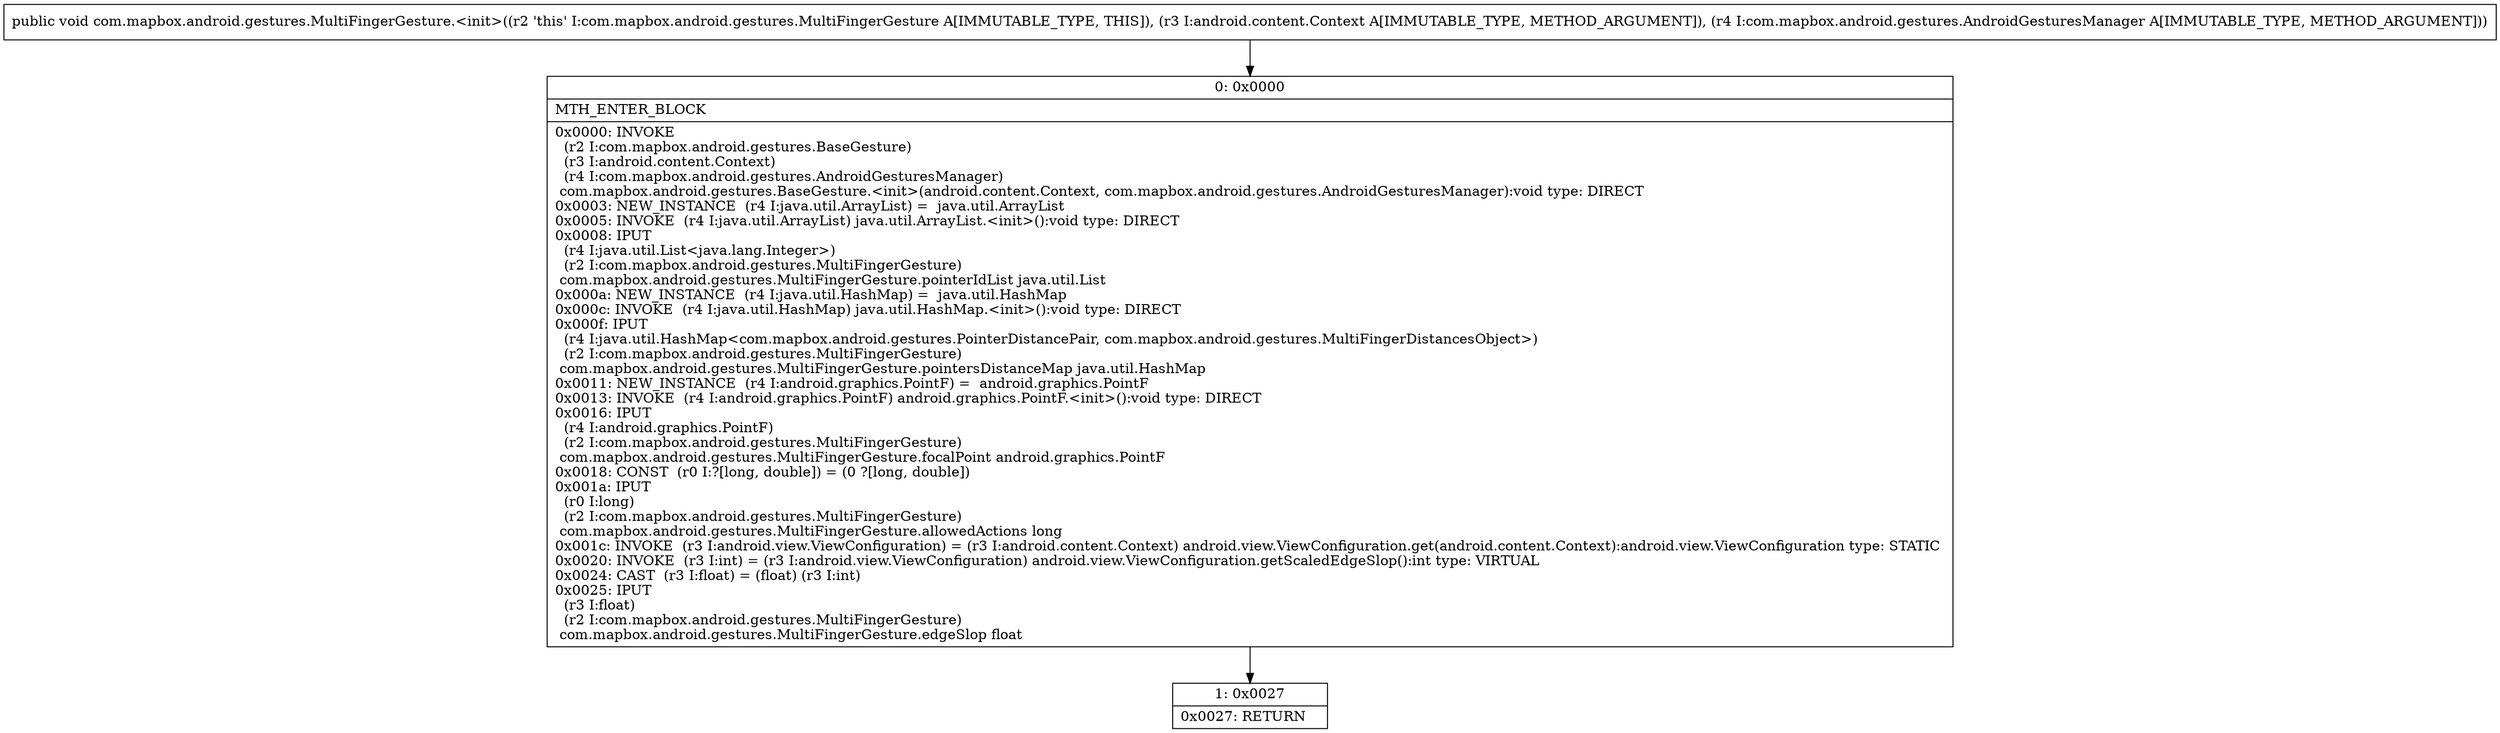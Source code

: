digraph "CFG forcom.mapbox.android.gestures.MultiFingerGesture.\<init\>(Landroid\/content\/Context;Lcom\/mapbox\/android\/gestures\/AndroidGesturesManager;)V" {
Node_0 [shape=record,label="{0\:\ 0x0000|MTH_ENTER_BLOCK\l|0x0000: INVOKE  \l  (r2 I:com.mapbox.android.gestures.BaseGesture)\l  (r3 I:android.content.Context)\l  (r4 I:com.mapbox.android.gestures.AndroidGesturesManager)\l com.mapbox.android.gestures.BaseGesture.\<init\>(android.content.Context, com.mapbox.android.gestures.AndroidGesturesManager):void type: DIRECT \l0x0003: NEW_INSTANCE  (r4 I:java.util.ArrayList) =  java.util.ArrayList \l0x0005: INVOKE  (r4 I:java.util.ArrayList) java.util.ArrayList.\<init\>():void type: DIRECT \l0x0008: IPUT  \l  (r4 I:java.util.List\<java.lang.Integer\>)\l  (r2 I:com.mapbox.android.gestures.MultiFingerGesture)\l com.mapbox.android.gestures.MultiFingerGesture.pointerIdList java.util.List \l0x000a: NEW_INSTANCE  (r4 I:java.util.HashMap) =  java.util.HashMap \l0x000c: INVOKE  (r4 I:java.util.HashMap) java.util.HashMap.\<init\>():void type: DIRECT \l0x000f: IPUT  \l  (r4 I:java.util.HashMap\<com.mapbox.android.gestures.PointerDistancePair, com.mapbox.android.gestures.MultiFingerDistancesObject\>)\l  (r2 I:com.mapbox.android.gestures.MultiFingerGesture)\l com.mapbox.android.gestures.MultiFingerGesture.pointersDistanceMap java.util.HashMap \l0x0011: NEW_INSTANCE  (r4 I:android.graphics.PointF) =  android.graphics.PointF \l0x0013: INVOKE  (r4 I:android.graphics.PointF) android.graphics.PointF.\<init\>():void type: DIRECT \l0x0016: IPUT  \l  (r4 I:android.graphics.PointF)\l  (r2 I:com.mapbox.android.gestures.MultiFingerGesture)\l com.mapbox.android.gestures.MultiFingerGesture.focalPoint android.graphics.PointF \l0x0018: CONST  (r0 I:?[long, double]) = (0 ?[long, double]) \l0x001a: IPUT  \l  (r0 I:long)\l  (r2 I:com.mapbox.android.gestures.MultiFingerGesture)\l com.mapbox.android.gestures.MultiFingerGesture.allowedActions long \l0x001c: INVOKE  (r3 I:android.view.ViewConfiguration) = (r3 I:android.content.Context) android.view.ViewConfiguration.get(android.content.Context):android.view.ViewConfiguration type: STATIC \l0x0020: INVOKE  (r3 I:int) = (r3 I:android.view.ViewConfiguration) android.view.ViewConfiguration.getScaledEdgeSlop():int type: VIRTUAL \l0x0024: CAST  (r3 I:float) = (float) (r3 I:int) \l0x0025: IPUT  \l  (r3 I:float)\l  (r2 I:com.mapbox.android.gestures.MultiFingerGesture)\l com.mapbox.android.gestures.MultiFingerGesture.edgeSlop float \l}"];
Node_1 [shape=record,label="{1\:\ 0x0027|0x0027: RETURN   \l}"];
MethodNode[shape=record,label="{public void com.mapbox.android.gestures.MultiFingerGesture.\<init\>((r2 'this' I:com.mapbox.android.gestures.MultiFingerGesture A[IMMUTABLE_TYPE, THIS]), (r3 I:android.content.Context A[IMMUTABLE_TYPE, METHOD_ARGUMENT]), (r4 I:com.mapbox.android.gestures.AndroidGesturesManager A[IMMUTABLE_TYPE, METHOD_ARGUMENT])) }"];
MethodNode -> Node_0;
Node_0 -> Node_1;
}

